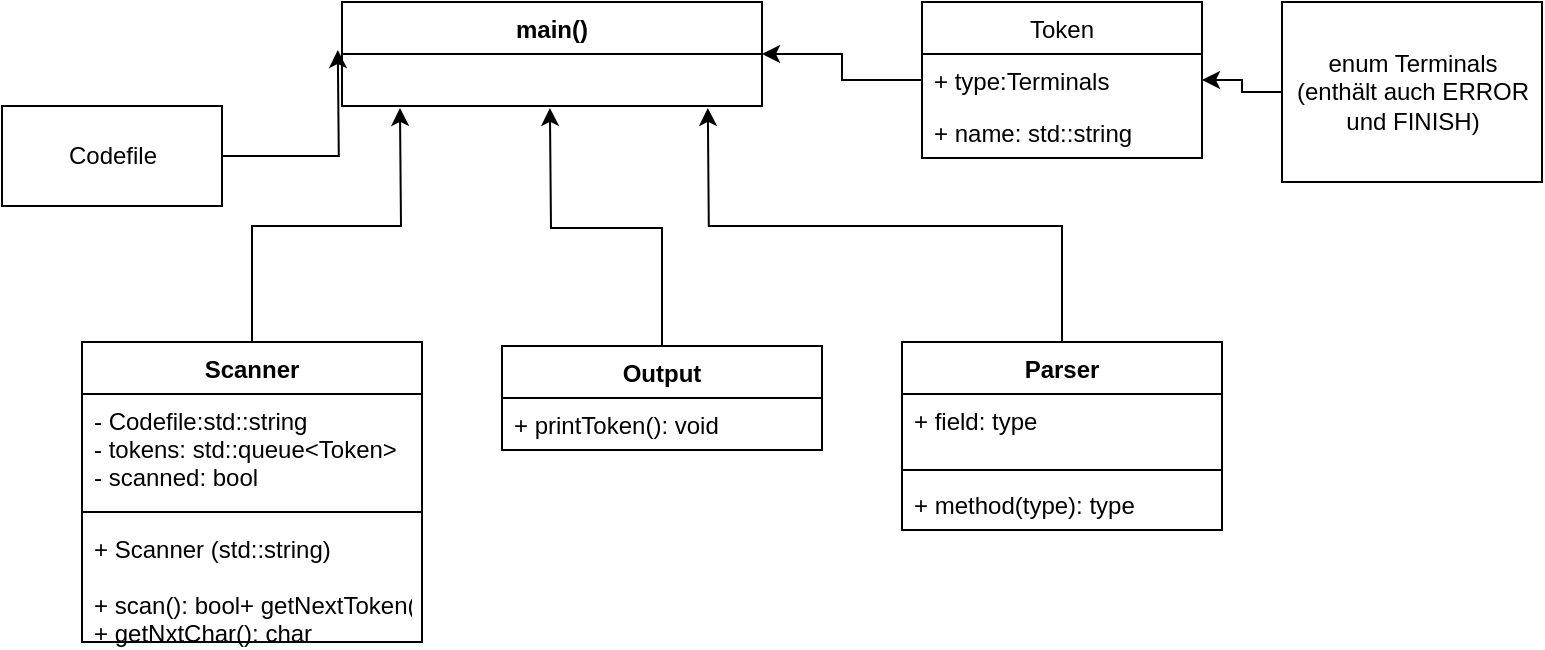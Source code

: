 <mxfile version="13.8.0" type="github">
  <diagram name="Page-1" id="c4acf3e9-155e-7222-9cf6-157b1a14988f">
    <mxGraphModel dx="1025" dy="1160" grid="1" gridSize="10" guides="1" tooltips="1" connect="1" arrows="1" fold="1" page="1" pageScale="1" pageWidth="850" pageHeight="1100" background="#ffffff" math="0" shadow="0">
      <root>
        <mxCell id="0" />
        <mxCell id="1" parent="0" />
        <mxCell id="LNcLyEtPPPjx2cFFu8yj-10" value="main()" style="swimlane;fontStyle=1;align=center;verticalAlign=top;childLayout=stackLayout;horizontal=1;startSize=26;horizontalStack=0;resizeParent=1;resizeParentMax=0;resizeLast=0;collapsible=1;marginBottom=0;" vertex="1" parent="1">
          <mxGeometry x="200" y="40" width="210" height="52" as="geometry">
            <mxRectangle x="320" y="40" width="70" height="26" as="alternateBounds" />
          </mxGeometry>
        </mxCell>
        <mxCell id="LNcLyEtPPPjx2cFFu8yj-14" value="Token" style="swimlane;fontStyle=0;childLayout=stackLayout;horizontal=1;startSize=26;fillColor=none;horizontalStack=0;resizeParent=1;resizeParentMax=0;resizeLast=0;collapsible=1;marginBottom=0;" vertex="1" parent="1">
          <mxGeometry x="490" y="40" width="140" height="78" as="geometry" />
        </mxCell>
        <mxCell id="LNcLyEtPPPjx2cFFu8yj-15" value="+ type:Terminals" style="text;strokeColor=none;fillColor=none;align=left;verticalAlign=top;spacingLeft=4;spacingRight=4;overflow=hidden;rotatable=0;points=[[0,0.5],[1,0.5]];portConstraint=eastwest;" vertex="1" parent="LNcLyEtPPPjx2cFFu8yj-14">
          <mxGeometry y="26" width="140" height="26" as="geometry" />
        </mxCell>
        <mxCell id="LNcLyEtPPPjx2cFFu8yj-16" value="+ name: std::string" style="text;strokeColor=none;fillColor=none;align=left;verticalAlign=top;spacingLeft=4;spacingRight=4;overflow=hidden;rotatable=0;points=[[0,0.5],[1,0.5]];portConstraint=eastwest;" vertex="1" parent="LNcLyEtPPPjx2cFFu8yj-14">
          <mxGeometry y="52" width="140" height="26" as="geometry" />
        </mxCell>
        <mxCell id="LNcLyEtPPPjx2cFFu8yj-23" style="edgeStyle=orthogonalEdgeStyle;rounded=0;orthogonalLoop=1;jettySize=auto;html=1;exitX=0;exitY=0.5;exitDx=0;exitDy=0;entryX=1;entryY=0.5;entryDx=0;entryDy=0;" edge="1" parent="1" source="LNcLyEtPPPjx2cFFu8yj-18" target="LNcLyEtPPPjx2cFFu8yj-14">
          <mxGeometry relative="1" as="geometry" />
        </mxCell>
        <mxCell id="LNcLyEtPPPjx2cFFu8yj-18" value="enum Terminals&lt;br&gt;(enthält auch ERROR &lt;br&gt;und FINISH)" style="html=1;" vertex="1" parent="1">
          <mxGeometry x="670" y="40" width="130" height="90" as="geometry" />
        </mxCell>
        <mxCell id="LNcLyEtPPPjx2cFFu8yj-21" style="edgeStyle=orthogonalEdgeStyle;rounded=0;orthogonalLoop=1;jettySize=auto;html=1;exitX=1;exitY=0.5;exitDx=0;exitDy=0;entryX=-0.01;entryY=-0.077;entryDx=0;entryDy=0;entryPerimeter=0;" edge="1" parent="1" source="LNcLyEtPPPjx2cFFu8yj-20">
          <mxGeometry relative="1" as="geometry">
            <mxPoint x="197.9" y="63.998" as="targetPoint" />
          </mxGeometry>
        </mxCell>
        <mxCell id="LNcLyEtPPPjx2cFFu8yj-20" value="Codefile" style="html=1;" vertex="1" parent="1">
          <mxGeometry x="30" y="92" width="110" height="50" as="geometry" />
        </mxCell>
        <mxCell id="LNcLyEtPPPjx2cFFu8yj-22" style="edgeStyle=orthogonalEdgeStyle;rounded=0;orthogonalLoop=1;jettySize=auto;html=1;exitX=0;exitY=0.5;exitDx=0;exitDy=0;entryX=1;entryY=0.5;entryDx=0;entryDy=0;" edge="1" parent="1" source="LNcLyEtPPPjx2cFFu8yj-15" target="LNcLyEtPPPjx2cFFu8yj-10">
          <mxGeometry relative="1" as="geometry" />
        </mxCell>
        <mxCell id="LNcLyEtPPPjx2cFFu8yj-39" style="edgeStyle=orthogonalEdgeStyle;rounded=0;orthogonalLoop=1;jettySize=auto;html=1;exitX=0.5;exitY=0;exitDx=0;exitDy=0;entryX=0.138;entryY=1.038;entryDx=0;entryDy=0;entryPerimeter=0;" edge="1" parent="1" source="LNcLyEtPPPjx2cFFu8yj-24">
          <mxGeometry relative="1" as="geometry">
            <mxPoint x="228.98" y="92.988" as="targetPoint" />
          </mxGeometry>
        </mxCell>
        <mxCell id="LNcLyEtPPPjx2cFFu8yj-24" value="Scanner" style="swimlane;fontStyle=1;align=center;verticalAlign=top;childLayout=stackLayout;horizontal=1;startSize=26;horizontalStack=0;resizeParent=1;resizeParentMax=0;resizeLast=0;collapsible=1;marginBottom=0;" vertex="1" parent="1">
          <mxGeometry x="70" y="210" width="170" height="150" as="geometry" />
        </mxCell>
        <mxCell id="LNcLyEtPPPjx2cFFu8yj-25" value="- Codefile:std::string&#xa;- tokens: std::queue&lt;Token&gt;&#xa;- scanned: bool&#xa;&#xa;" style="text;strokeColor=none;fillColor=none;align=left;verticalAlign=top;spacingLeft=4;spacingRight=4;overflow=hidden;rotatable=0;points=[[0,0.5],[1,0.5]];portConstraint=eastwest;" vertex="1" parent="LNcLyEtPPPjx2cFFu8yj-24">
          <mxGeometry y="26" width="170" height="54" as="geometry" />
        </mxCell>
        <mxCell id="LNcLyEtPPPjx2cFFu8yj-26" value="" style="line;strokeWidth=1;fillColor=none;align=left;verticalAlign=middle;spacingTop=-1;spacingLeft=3;spacingRight=3;rotatable=0;labelPosition=right;points=[];portConstraint=eastwest;" vertex="1" parent="LNcLyEtPPPjx2cFFu8yj-24">
          <mxGeometry y="80" width="170" height="10" as="geometry" />
        </mxCell>
        <mxCell id="LNcLyEtPPPjx2cFFu8yj-27" value="+ Scanner (std::string)&#xa;&#xa;+ scan(): bool+ getNextToken(): token&#xa;+ getNxtChar(): char&#xa;" style="text;strokeColor=none;fillColor=none;align=left;verticalAlign=top;spacingLeft=4;spacingRight=4;overflow=hidden;rotatable=0;points=[[0,0.5],[1,0.5]];portConstraint=eastwest;" vertex="1" parent="LNcLyEtPPPjx2cFFu8yj-24">
          <mxGeometry y="90" width="170" height="60" as="geometry" />
        </mxCell>
        <mxCell id="LNcLyEtPPPjx2cFFu8yj-37" style="edgeStyle=orthogonalEdgeStyle;rounded=0;orthogonalLoop=1;jettySize=auto;html=1;exitX=0.5;exitY=0;exitDx=0;exitDy=0;entryX=0.495;entryY=1.038;entryDx=0;entryDy=0;entryPerimeter=0;" edge="1" parent="1" source="LNcLyEtPPPjx2cFFu8yj-32">
          <mxGeometry relative="1" as="geometry">
            <mxPoint x="303.95" y="92.988" as="targetPoint" />
          </mxGeometry>
        </mxCell>
        <mxCell id="LNcLyEtPPPjx2cFFu8yj-32" value="Output" style="swimlane;fontStyle=1;align=center;verticalAlign=top;childLayout=stackLayout;horizontal=1;startSize=26;horizontalStack=0;resizeParent=1;resizeParentMax=0;resizeLast=0;collapsible=1;marginBottom=0;" vertex="1" parent="1">
          <mxGeometry x="280" y="212" width="160" height="52" as="geometry" />
        </mxCell>
        <mxCell id="LNcLyEtPPPjx2cFFu8yj-35" value="+ printToken(): void" style="text;strokeColor=none;fillColor=none;align=left;verticalAlign=top;spacingLeft=4;spacingRight=4;overflow=hidden;rotatable=0;points=[[0,0.5],[1,0.5]];portConstraint=eastwest;" vertex="1" parent="LNcLyEtPPPjx2cFFu8yj-32">
          <mxGeometry y="26" width="160" height="26" as="geometry" />
        </mxCell>
        <mxCell id="LNcLyEtPPPjx2cFFu8yj-38" style="edgeStyle=orthogonalEdgeStyle;rounded=0;orthogonalLoop=1;jettySize=auto;html=1;exitX=0.5;exitY=0;exitDx=0;exitDy=0;entryX=0.871;entryY=1.038;entryDx=0;entryDy=0;entryPerimeter=0;" edge="1" parent="1" source="LNcLyEtPPPjx2cFFu8yj-28">
          <mxGeometry relative="1" as="geometry">
            <mxPoint x="382.91" y="92.988" as="targetPoint" />
          </mxGeometry>
        </mxCell>
        <mxCell id="LNcLyEtPPPjx2cFFu8yj-28" value="Parser" style="swimlane;fontStyle=1;align=center;verticalAlign=top;childLayout=stackLayout;horizontal=1;startSize=26;horizontalStack=0;resizeParent=1;resizeParentMax=0;resizeLast=0;collapsible=1;marginBottom=0;" vertex="1" parent="1">
          <mxGeometry x="480" y="210" width="160" height="94" as="geometry" />
        </mxCell>
        <mxCell id="LNcLyEtPPPjx2cFFu8yj-29" value="+ field: type" style="text;strokeColor=none;fillColor=none;align=left;verticalAlign=top;spacingLeft=4;spacingRight=4;overflow=hidden;rotatable=0;points=[[0,0.5],[1,0.5]];portConstraint=eastwest;" vertex="1" parent="LNcLyEtPPPjx2cFFu8yj-28">
          <mxGeometry y="26" width="160" height="34" as="geometry" />
        </mxCell>
        <mxCell id="LNcLyEtPPPjx2cFFu8yj-30" value="" style="line;strokeWidth=1;fillColor=none;align=left;verticalAlign=middle;spacingTop=-1;spacingLeft=3;spacingRight=3;rotatable=0;labelPosition=right;points=[];portConstraint=eastwest;" vertex="1" parent="LNcLyEtPPPjx2cFFu8yj-28">
          <mxGeometry y="60" width="160" height="8" as="geometry" />
        </mxCell>
        <mxCell id="LNcLyEtPPPjx2cFFu8yj-31" value="+ method(type): type" style="text;strokeColor=none;fillColor=none;align=left;verticalAlign=top;spacingLeft=4;spacingRight=4;overflow=hidden;rotatable=0;points=[[0,0.5],[1,0.5]];portConstraint=eastwest;" vertex="1" parent="LNcLyEtPPPjx2cFFu8yj-28">
          <mxGeometry y="68" width="160" height="26" as="geometry" />
        </mxCell>
      </root>
    </mxGraphModel>
  </diagram>
</mxfile>
